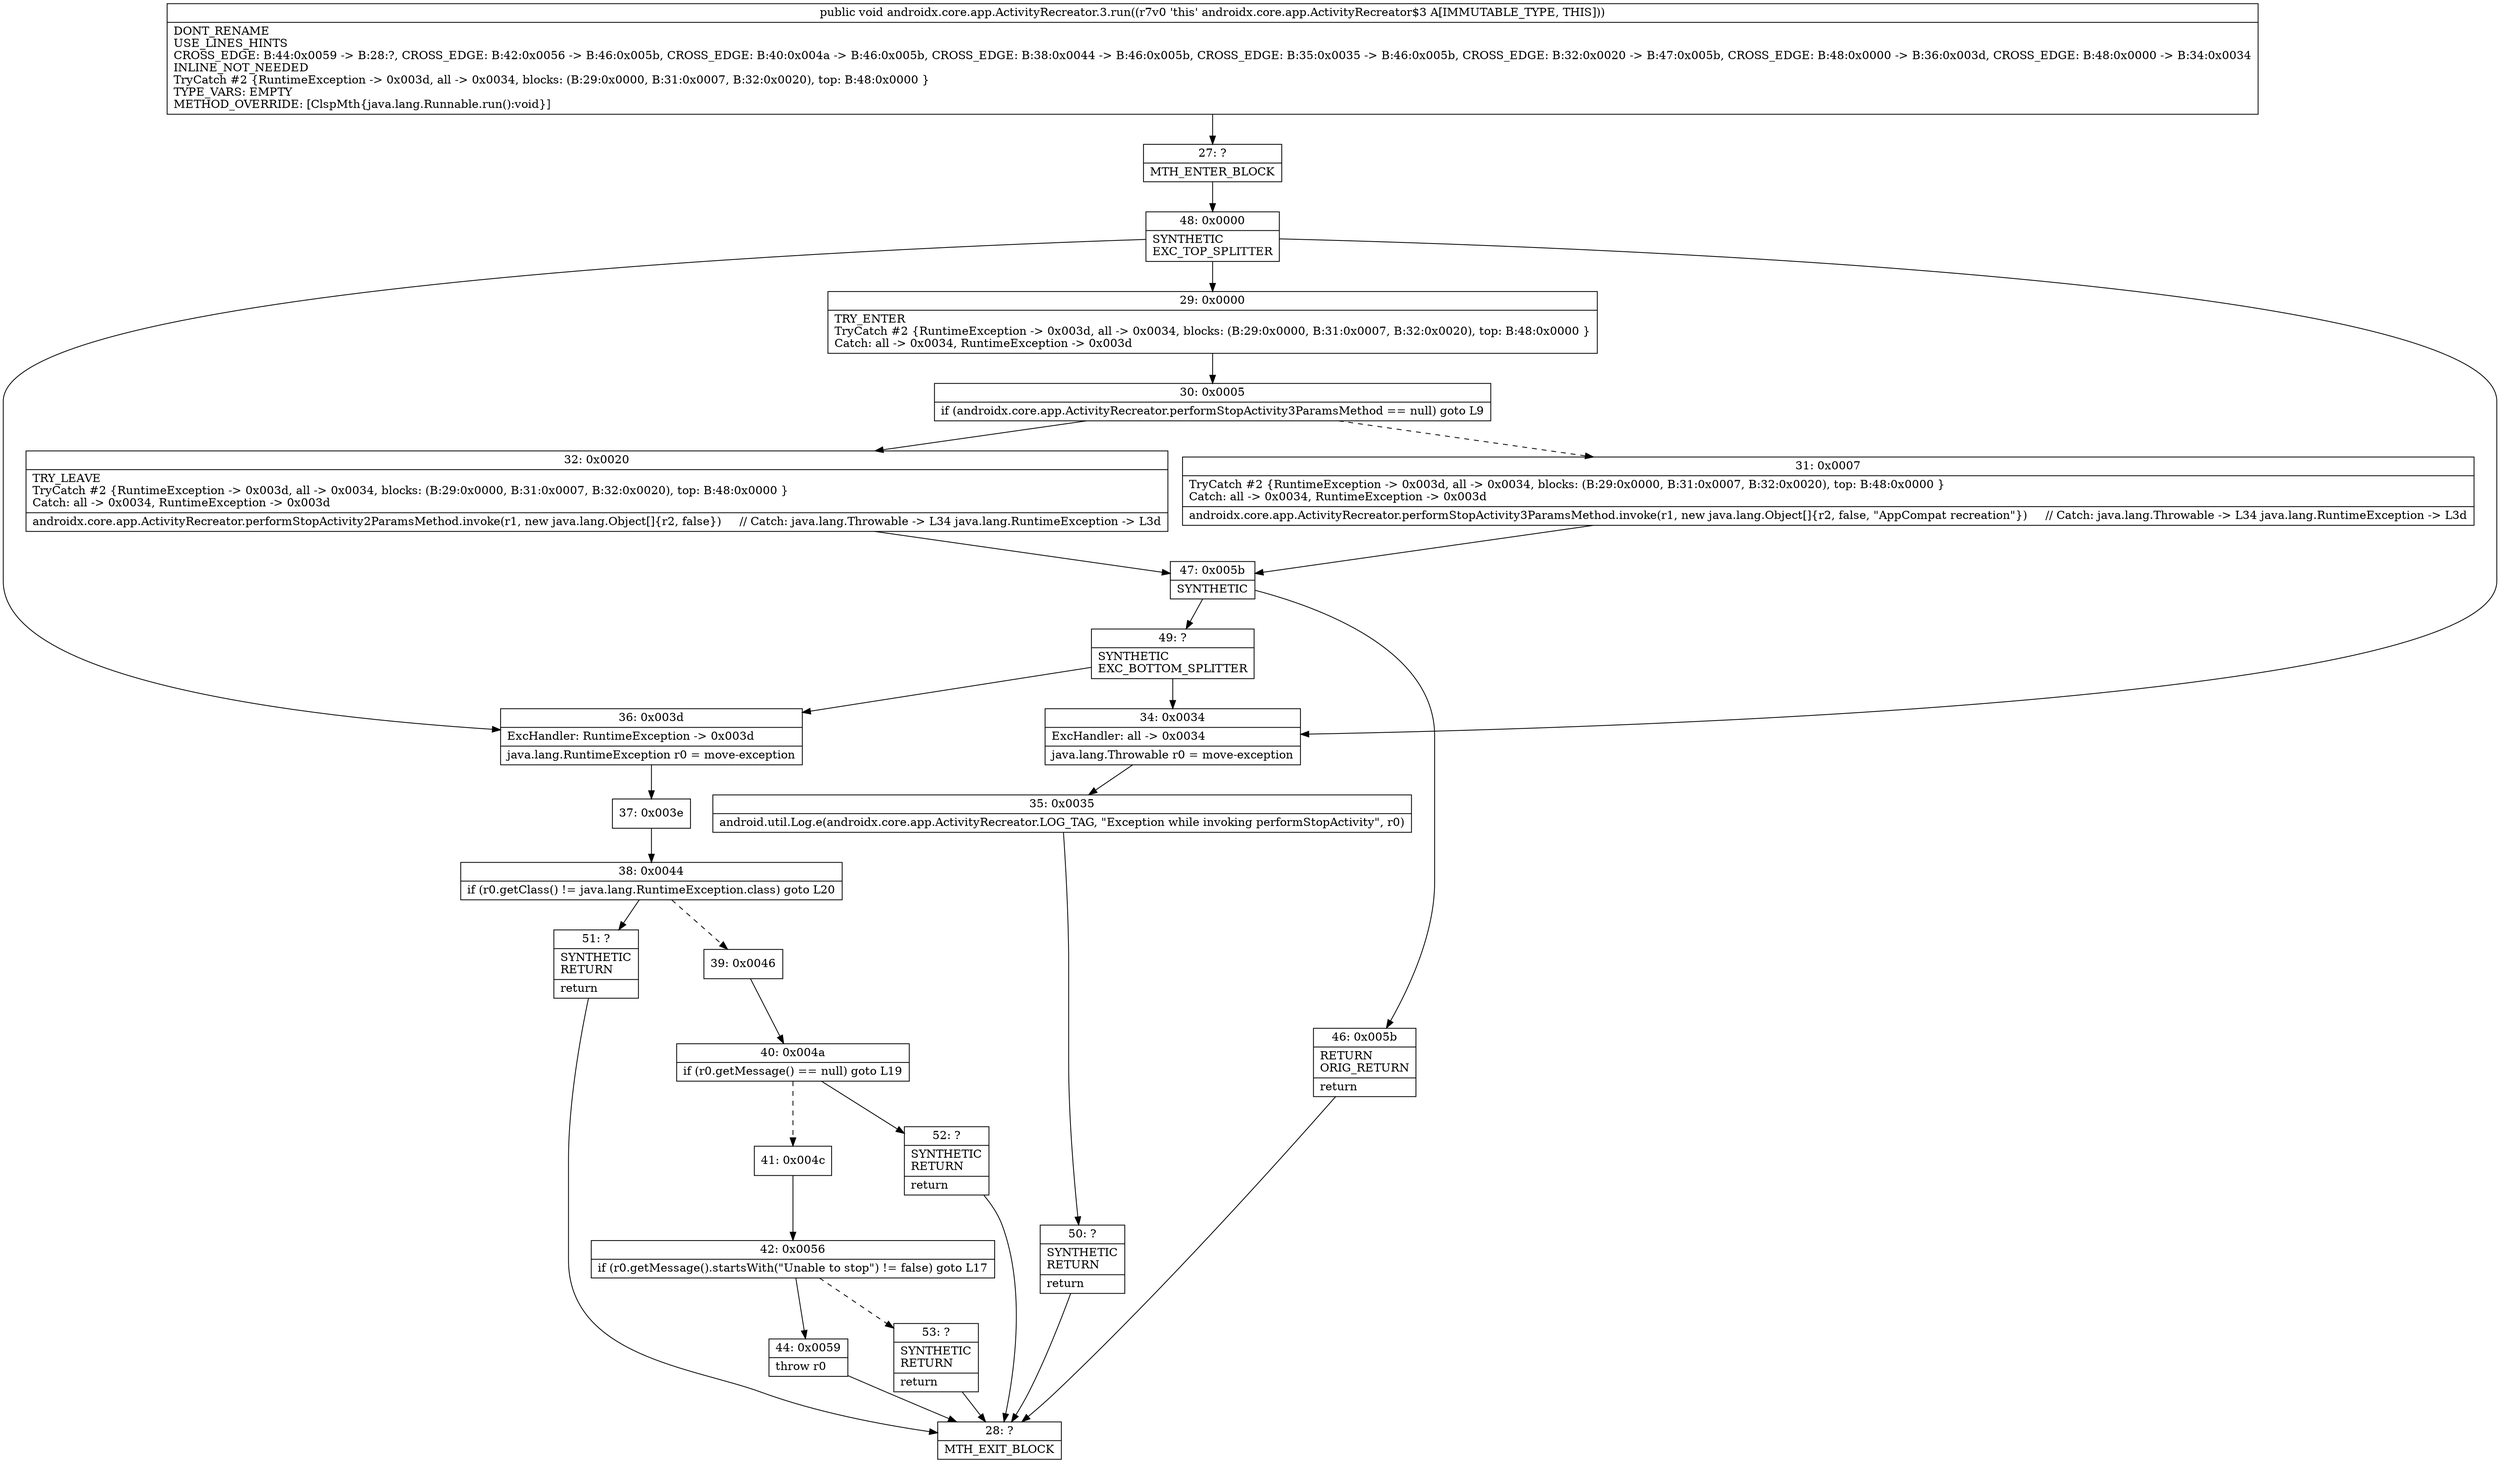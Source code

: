 digraph "CFG forandroidx.core.app.ActivityRecreator.3.run()V" {
Node_27 [shape=record,label="{27\:\ ?|MTH_ENTER_BLOCK\l}"];
Node_48 [shape=record,label="{48\:\ 0x0000|SYNTHETIC\lEXC_TOP_SPLITTER\l}"];
Node_29 [shape=record,label="{29\:\ 0x0000|TRY_ENTER\lTryCatch #2 \{RuntimeException \-\> 0x003d, all \-\> 0x0034, blocks: (B:29:0x0000, B:31:0x0007, B:32:0x0020), top: B:48:0x0000 \}\lCatch: all \-\> 0x0034, RuntimeException \-\> 0x003d\l}"];
Node_30 [shape=record,label="{30\:\ 0x0005|if (androidx.core.app.ActivityRecreator.performStopActivity3ParamsMethod == null) goto L9\l}"];
Node_31 [shape=record,label="{31\:\ 0x0007|TryCatch #2 \{RuntimeException \-\> 0x003d, all \-\> 0x0034, blocks: (B:29:0x0000, B:31:0x0007, B:32:0x0020), top: B:48:0x0000 \}\lCatch: all \-\> 0x0034, RuntimeException \-\> 0x003d\l|androidx.core.app.ActivityRecreator.performStopActivity3ParamsMethod.invoke(r1, new java.lang.Object[]\{r2, false, \"AppCompat recreation\"\})     \/\/ Catch: java.lang.Throwable \-\> L34 java.lang.RuntimeException \-\> L3d\l}"];
Node_47 [shape=record,label="{47\:\ 0x005b|SYNTHETIC\l}"];
Node_46 [shape=record,label="{46\:\ 0x005b|RETURN\lORIG_RETURN\l|return\l}"];
Node_28 [shape=record,label="{28\:\ ?|MTH_EXIT_BLOCK\l}"];
Node_49 [shape=record,label="{49\:\ ?|SYNTHETIC\lEXC_BOTTOM_SPLITTER\l}"];
Node_32 [shape=record,label="{32\:\ 0x0020|TRY_LEAVE\lTryCatch #2 \{RuntimeException \-\> 0x003d, all \-\> 0x0034, blocks: (B:29:0x0000, B:31:0x0007, B:32:0x0020), top: B:48:0x0000 \}\lCatch: all \-\> 0x0034, RuntimeException \-\> 0x003d\l|androidx.core.app.ActivityRecreator.performStopActivity2ParamsMethod.invoke(r1, new java.lang.Object[]\{r2, false\})     \/\/ Catch: java.lang.Throwable \-\> L34 java.lang.RuntimeException \-\> L3d\l}"];
Node_36 [shape=record,label="{36\:\ 0x003d|ExcHandler: RuntimeException \-\> 0x003d\l|java.lang.RuntimeException r0 = move\-exception\l}"];
Node_37 [shape=record,label="{37\:\ 0x003e}"];
Node_38 [shape=record,label="{38\:\ 0x0044|if (r0.getClass() != java.lang.RuntimeException.class) goto L20\l}"];
Node_39 [shape=record,label="{39\:\ 0x0046}"];
Node_40 [shape=record,label="{40\:\ 0x004a|if (r0.getMessage() == null) goto L19\l}"];
Node_41 [shape=record,label="{41\:\ 0x004c}"];
Node_42 [shape=record,label="{42\:\ 0x0056|if (r0.getMessage().startsWith(\"Unable to stop\") != false) goto L17\l}"];
Node_44 [shape=record,label="{44\:\ 0x0059|throw r0\l}"];
Node_53 [shape=record,label="{53\:\ ?|SYNTHETIC\lRETURN\l|return\l}"];
Node_52 [shape=record,label="{52\:\ ?|SYNTHETIC\lRETURN\l|return\l}"];
Node_51 [shape=record,label="{51\:\ ?|SYNTHETIC\lRETURN\l|return\l}"];
Node_34 [shape=record,label="{34\:\ 0x0034|ExcHandler: all \-\> 0x0034\l|java.lang.Throwable r0 = move\-exception\l}"];
Node_35 [shape=record,label="{35\:\ 0x0035|android.util.Log.e(androidx.core.app.ActivityRecreator.LOG_TAG, \"Exception while invoking performStopActivity\", r0)\l}"];
Node_50 [shape=record,label="{50\:\ ?|SYNTHETIC\lRETURN\l|return\l}"];
MethodNode[shape=record,label="{public void androidx.core.app.ActivityRecreator.3.run((r7v0 'this' androidx.core.app.ActivityRecreator$3 A[IMMUTABLE_TYPE, THIS]))  | DONT_RENAME\lUSE_LINES_HINTS\lCROSS_EDGE: B:44:0x0059 \-\> B:28:?, CROSS_EDGE: B:42:0x0056 \-\> B:46:0x005b, CROSS_EDGE: B:40:0x004a \-\> B:46:0x005b, CROSS_EDGE: B:38:0x0044 \-\> B:46:0x005b, CROSS_EDGE: B:35:0x0035 \-\> B:46:0x005b, CROSS_EDGE: B:32:0x0020 \-\> B:47:0x005b, CROSS_EDGE: B:48:0x0000 \-\> B:36:0x003d, CROSS_EDGE: B:48:0x0000 \-\> B:34:0x0034\lINLINE_NOT_NEEDED\lTryCatch #2 \{RuntimeException \-\> 0x003d, all \-\> 0x0034, blocks: (B:29:0x0000, B:31:0x0007, B:32:0x0020), top: B:48:0x0000 \}\lTYPE_VARS: EMPTY\lMETHOD_OVERRIDE: [ClspMth\{java.lang.Runnable.run():void\}]\l}"];
MethodNode -> Node_27;Node_27 -> Node_48;
Node_48 -> Node_29;
Node_48 -> Node_36;
Node_48 -> Node_34;
Node_29 -> Node_30;
Node_30 -> Node_31[style=dashed];
Node_30 -> Node_32;
Node_31 -> Node_47;
Node_47 -> Node_46;
Node_47 -> Node_49;
Node_46 -> Node_28;
Node_49 -> Node_36;
Node_49 -> Node_34;
Node_32 -> Node_47;
Node_36 -> Node_37;
Node_37 -> Node_38;
Node_38 -> Node_39[style=dashed];
Node_38 -> Node_51;
Node_39 -> Node_40;
Node_40 -> Node_41[style=dashed];
Node_40 -> Node_52;
Node_41 -> Node_42;
Node_42 -> Node_44;
Node_42 -> Node_53[style=dashed];
Node_44 -> Node_28;
Node_53 -> Node_28;
Node_52 -> Node_28;
Node_51 -> Node_28;
Node_34 -> Node_35;
Node_35 -> Node_50;
Node_50 -> Node_28;
}


